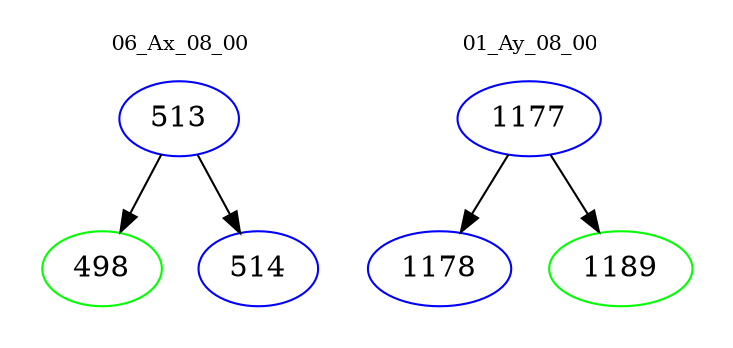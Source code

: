 digraph{
subgraph cluster_0 {
color = white
label = "06_Ax_08_00";
fontsize=10;
T0_513 [label="513", color="blue"]
T0_513 -> T0_498 [color="black"]
T0_498 [label="498", color="green"]
T0_513 -> T0_514 [color="black"]
T0_514 [label="514", color="blue"]
}
subgraph cluster_1 {
color = white
label = "01_Ay_08_00";
fontsize=10;
T1_1177 [label="1177", color="blue"]
T1_1177 -> T1_1178 [color="black"]
T1_1178 [label="1178", color="blue"]
T1_1177 -> T1_1189 [color="black"]
T1_1189 [label="1189", color="green"]
}
}
